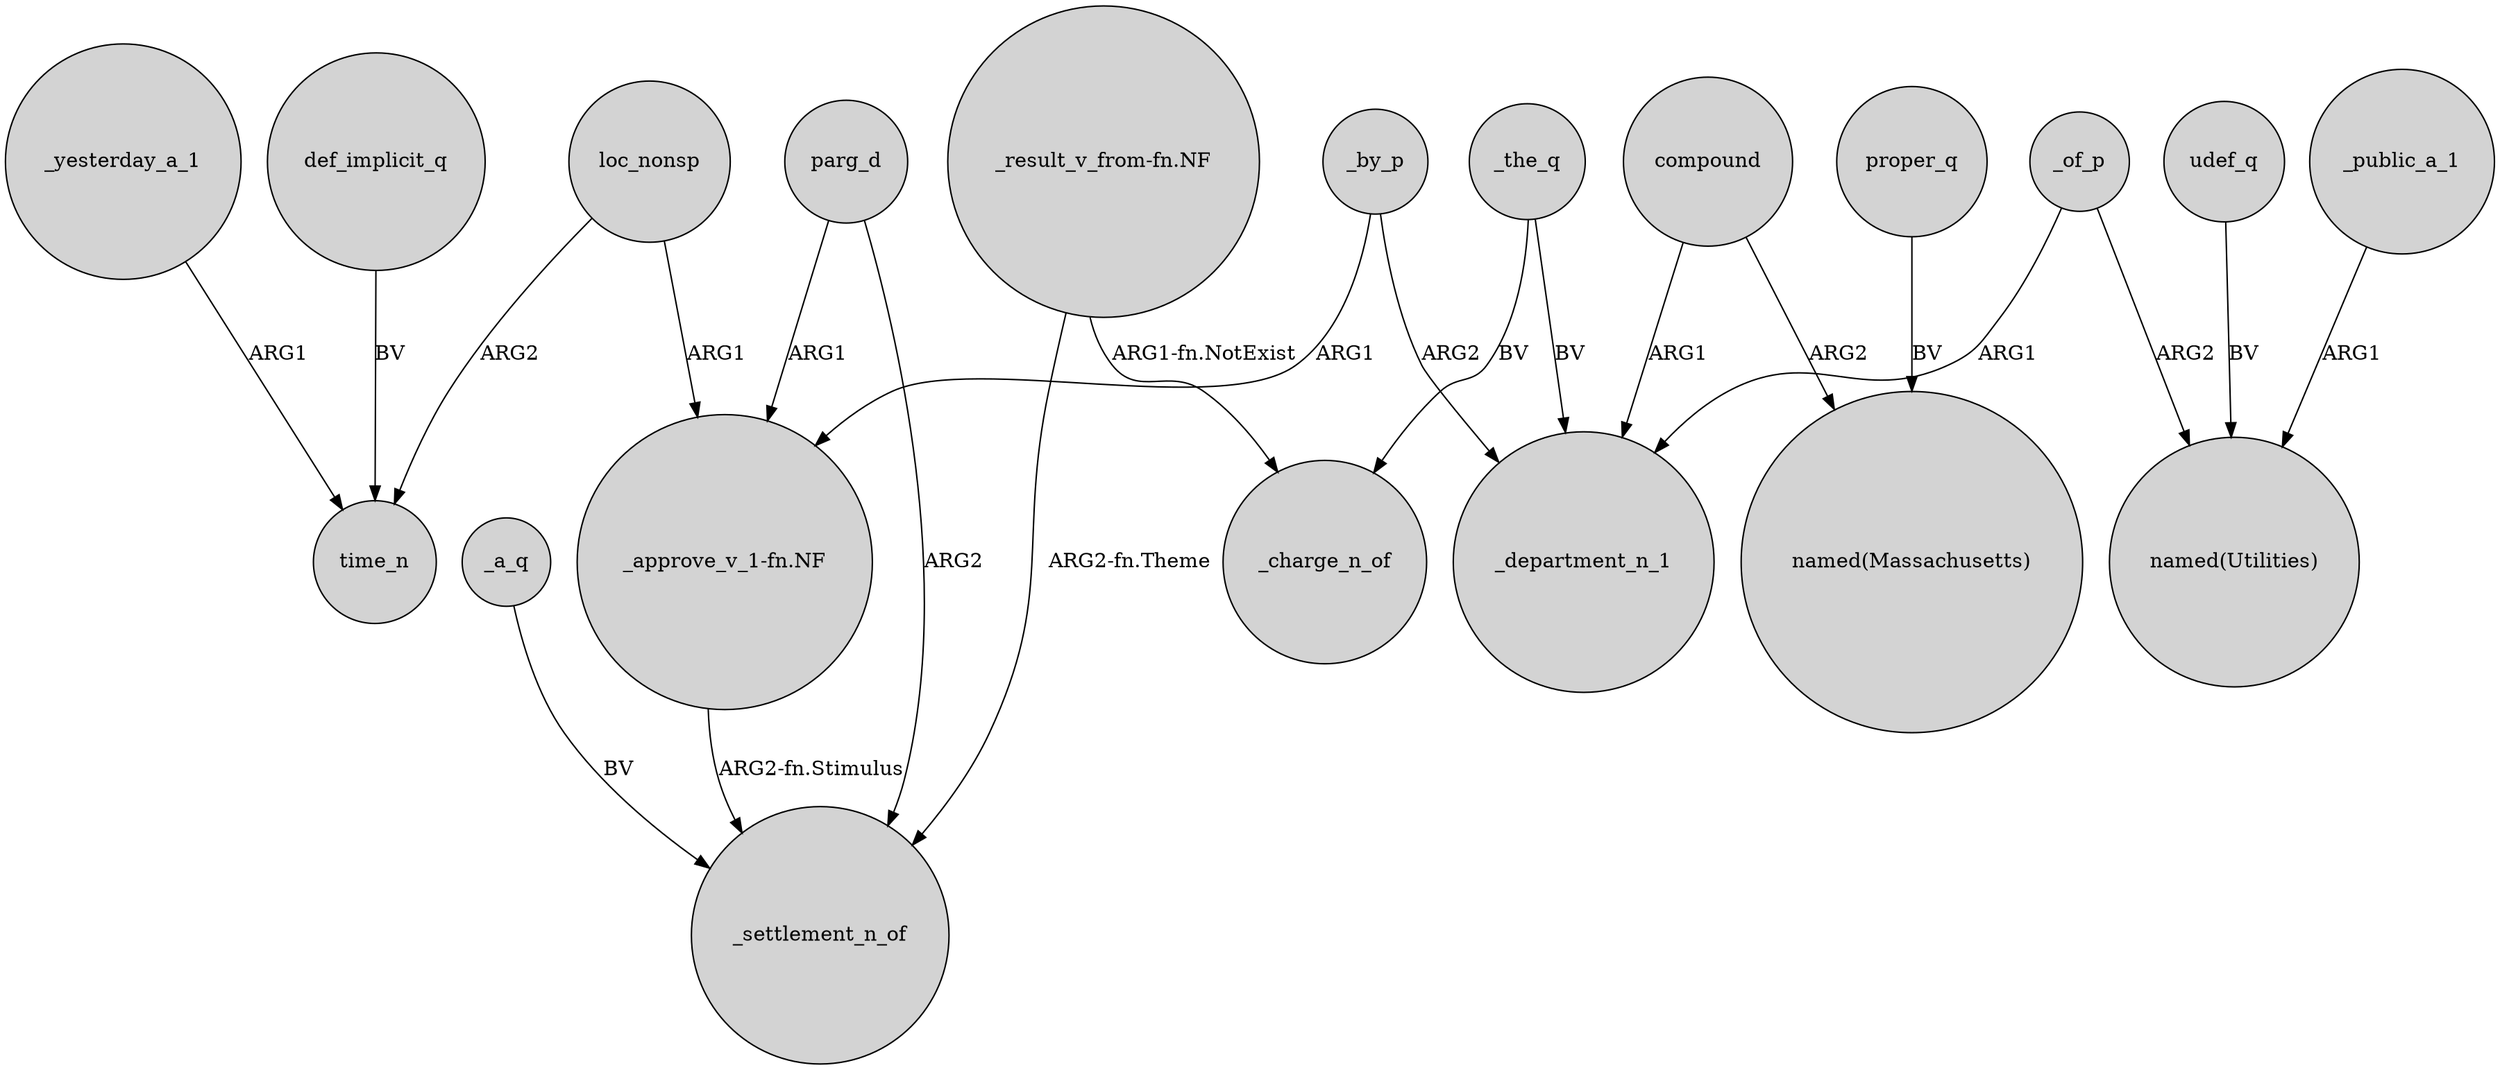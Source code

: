 digraph {
	node [shape=circle style=filled]
	_yesterday_a_1 -> time_n [label=ARG1]
	compound -> "named(Massachusetts)" [label=ARG2]
	_a_q -> _settlement_n_of [label=BV]
	_of_p -> _department_n_1 [label=ARG1]
	"_result_v_from-fn.NF" -> _charge_n_of [label="ARG1-fn.NotExist"]
	compound -> _department_n_1 [label=ARG1]
	_the_q -> _charge_n_of [label=BV]
	loc_nonsp -> time_n [label=ARG2]
	_the_q -> _department_n_1 [label=BV]
	_by_p -> "_approve_v_1-fn.NF" [label=ARG1]
	udef_q -> "named(Utilities)" [label=BV]
	"_approve_v_1-fn.NF" -> _settlement_n_of [label="ARG2-fn.Stimulus"]
	_by_p -> _department_n_1 [label=ARG2]
	_public_a_1 -> "named(Utilities)" [label=ARG1]
	loc_nonsp -> "_approve_v_1-fn.NF" [label=ARG1]
	proper_q -> "named(Massachusetts)" [label=BV]
	_of_p -> "named(Utilities)" [label=ARG2]
	parg_d -> "_approve_v_1-fn.NF" [label=ARG1]
	"_result_v_from-fn.NF" -> _settlement_n_of [label="ARG2-fn.Theme"]
	def_implicit_q -> time_n [label=BV]
	parg_d -> _settlement_n_of [label=ARG2]
}

